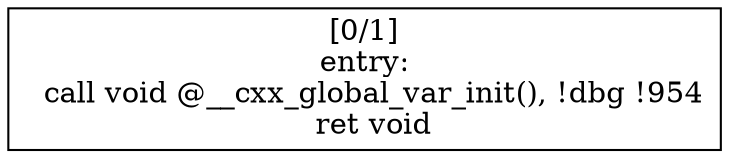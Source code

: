 
digraph G {


node272 [label="[0/1]
entry:
  call void @__cxx_global_var_init(), !dbg !954
  ret void
",shape=rectangle ]



}
